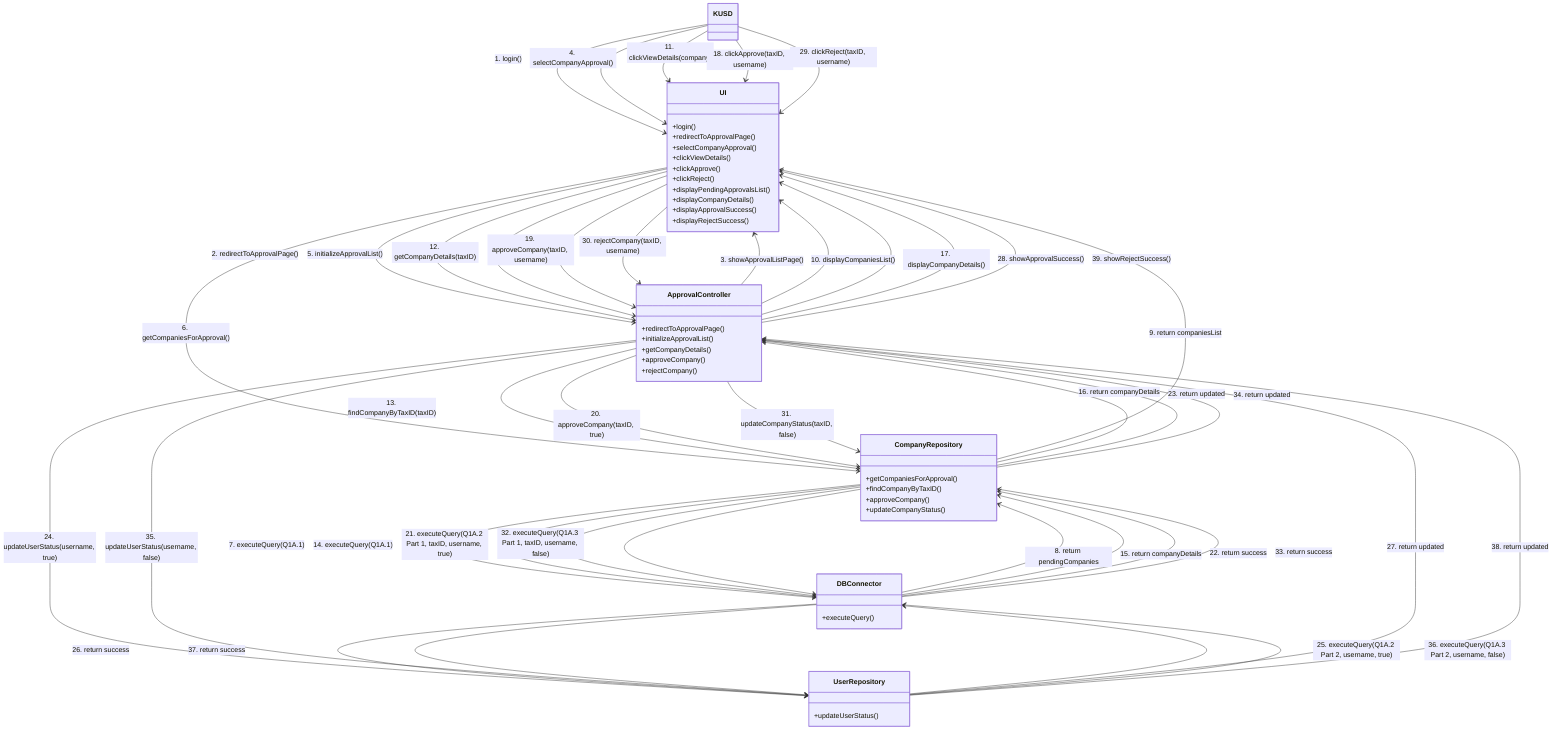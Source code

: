 classDiagram
KUSD --> UI : 1. login()
UI --> ApprovalController : 2. redirectToApprovalPage()
ApprovalController --> UI : 3. showApprovalListPage()

KUSD --> UI : 4. selectCompanyApproval()
UI --> ApprovalController : 5. initializeApprovalList()
UI --> CompanyRepository : 6. getCompaniesForApproval()
CompanyRepository --> DBConnector : 7. executeQuery(Q1A.1)
DBConnector --> CompanyRepository : 8. return pendingCompanies
CompanyRepository --> UI : 9. return companiesList
ApprovalController --> UI : 10. displayCompaniesList()

KUSD --> UI : 11. clickViewDetails(company)
UI --> ApprovalController : 12. getCompanyDetails(taxID)
ApprovalController --> CompanyRepository : 13. findCompanyByTaxID(taxID)
CompanyRepository --> DBConnector: 14. executeQuery(Q1A.1)
DBConnector --> CompanyRepository: 15. return companyDetails
CompanyRepository --> ApprovalController: 16. return companyDetails
ApprovalController --> UI: 17. displayCompanyDetails()

KUSD --> UI : 18. clickApprove(taxID, username)
UI --> ApprovalController : 19. approveCompany(taxID, username)
ApprovalController --> CompanyRepository : 20. approveCompany(taxID, true)
CompanyRepository --> DBConnector : 21. executeQuery(Q1A.2 Part 1, taxID, username, true)
DBConnector --> CompanyRepository : 22. return success
CompanyRepository --> ApprovalController : 23. return updated
ApprovalController --> UserRepository : 24. updateUserStatus(username, true)
UserRepository --> DBConnector : 25. executeQuery(Q1A.2 Part 2, username, true)
DBConnector --> UserRepository : 26. return success
UserRepository --> ApprovalController : 27. return updated
ApprovalController --> UI : 28. showApprovalSuccess()

KUSD --> UI : 29. clickReject(taxID, username)
UI --> ApprovalController : 30. rejectCompany(taxID, username)
ApprovalController --> CompanyRepository : 31. updateCompanyStatus(taxID, false)
CompanyRepository --> DBConnector : 32. executeQuery(Q1A.3 Part 1, taxID, username, false)
DBConnector --> CompanyRepository : 33. return success
CompanyRepository --> ApprovalController : 34. return updated
ApprovalController --> UserRepository : 35. updateUserStatus(username, false)
UserRepository --> DBConnector : 36. executeQuery(Q1A.3 Part 2, username, false)
DBConnector --> UserRepository : 37. return success
UserRepository --> ApprovalController : 38. return updated
ApprovalController --> UI : 39. showRejectSuccess()

    class KUSD {

    }

    class UI {
        +login()
        +redirectToApprovalPage()
        +selectCompanyApproval()
        +clickViewDetails()
        +clickApprove()
        +clickReject()
        +displayPendingApprovalsList()
        +displayCompanyDetails()
        +displayApprovalSuccess()
        +displayRejectSuccess()
    }

    class ApprovalController {
        +redirectToApprovalPage()
        +initializeApprovalList()
        +getCompanyDetails()
        +approveCompany()
        +rejectCompany()
    }

    class UserRepository {
        +updateUserStatus()
    }

    class CompanyRepository {
        +getCompaniesForApproval()
        +findCompanyByTaxID()
        +approveCompany()
        +updateCompanyStatus()
    }

    class DBConnector {
        +executeQuery()
    }